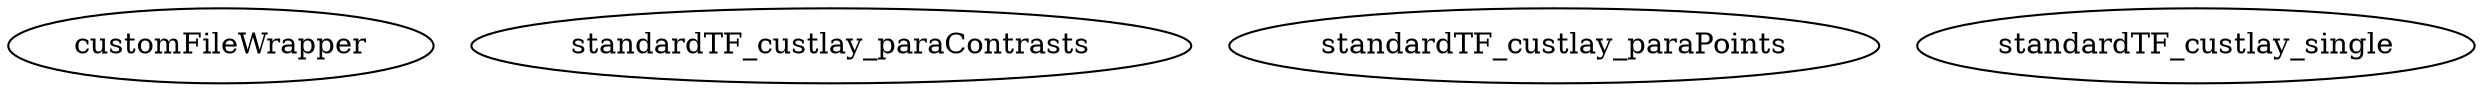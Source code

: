 /* Created by mdot for Matlab */
digraph m2html {

  customFileWrapper [URL="customFileWrapper.html"];
  standardTF_custlay_paraContrasts [URL="standardTF_custlay_paraContrasts.html"];
  standardTF_custlay_paraPoints [URL="standardTF_custlay_paraPoints.html"];
  standardTF_custlay_single [URL="standardTF_custlay_single.html"];
}